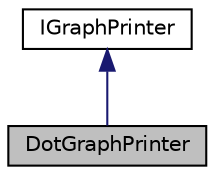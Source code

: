 digraph "DotGraphPrinter"
{
 // LATEX_PDF_SIZE
  edge [fontname="Helvetica",fontsize="10",labelfontname="Helvetica",labelfontsize="10"];
  node [fontname="Helvetica",fontsize="10",shape=record];
  Node1 [label="DotGraphPrinter",height=0.2,width=0.4,color="black", fillcolor="grey75", style="filled", fontcolor="black",tooltip="Graph printer interface."];
  Node2 -> Node1 [dir="back",color="midnightblue",fontsize="10",style="solid",fontname="Helvetica"];
  Node2 [label="IGraphPrinter",height=0.2,width=0.4,color="black", fillcolor="white", style="filled",URL="$classarm__compute_1_1graph_1_1_i_graph_printer.xhtml",tooltip="Graph printer interface."];
}
